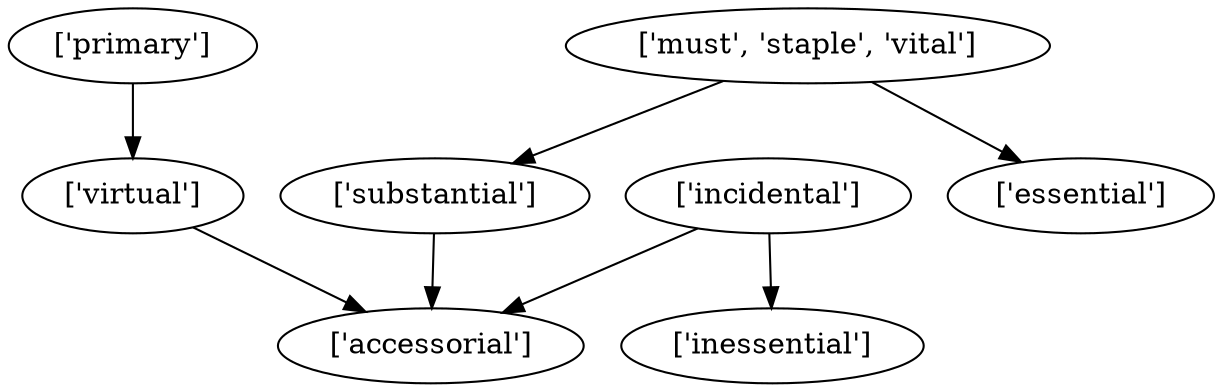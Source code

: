 strict digraph  {
	"['substantial']" -> "['accessorial']";
	"['incidental']" -> "['accessorial']";
	"['incidental']" -> "['inessential']";
	"['must', 'staple', 'vital']" -> "['substantial']";
	"['must', 'staple', 'vital']" -> "['essential']";
	"['virtual']" -> "['accessorial']";
	"['primary']" -> "['virtual']";
}
